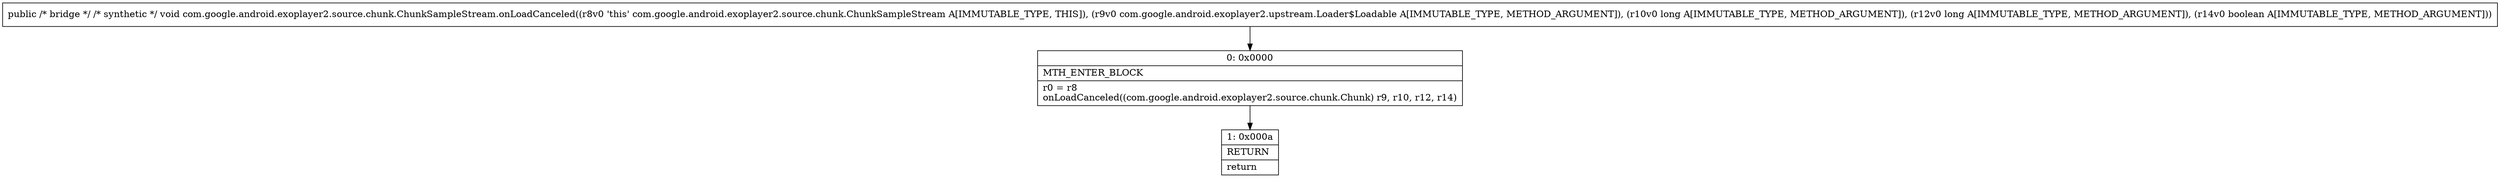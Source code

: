 digraph "CFG forcom.google.android.exoplayer2.source.chunk.ChunkSampleStream.onLoadCanceled(Lcom\/google\/android\/exoplayer2\/upstream\/Loader$Loadable;JJZ)V" {
Node_0 [shape=record,label="{0\:\ 0x0000|MTH_ENTER_BLOCK\l|r0 = r8\lonLoadCanceled((com.google.android.exoplayer2.source.chunk.Chunk) r9, r10, r12, r14)\l}"];
Node_1 [shape=record,label="{1\:\ 0x000a|RETURN\l|return\l}"];
MethodNode[shape=record,label="{public \/* bridge *\/ \/* synthetic *\/ void com.google.android.exoplayer2.source.chunk.ChunkSampleStream.onLoadCanceled((r8v0 'this' com.google.android.exoplayer2.source.chunk.ChunkSampleStream A[IMMUTABLE_TYPE, THIS]), (r9v0 com.google.android.exoplayer2.upstream.Loader$Loadable A[IMMUTABLE_TYPE, METHOD_ARGUMENT]), (r10v0 long A[IMMUTABLE_TYPE, METHOD_ARGUMENT]), (r12v0 long A[IMMUTABLE_TYPE, METHOD_ARGUMENT]), (r14v0 boolean A[IMMUTABLE_TYPE, METHOD_ARGUMENT])) }"];
MethodNode -> Node_0;
Node_0 -> Node_1;
}

